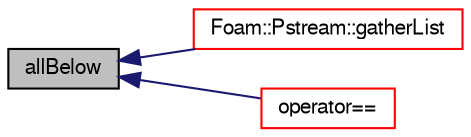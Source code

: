 digraph "allBelow"
{
  bgcolor="transparent";
  edge [fontname="FreeSans",fontsize="10",labelfontname="FreeSans",labelfontsize="10"];
  node [fontname="FreeSans",fontsize="10",shape=record];
  rankdir="LR";
  Node5199 [label="allBelow",height=0.2,width=0.4,color="black", fillcolor="grey75", style="filled", fontcolor="black"];
  Node5199 -> Node5200 [dir="back",color="midnightblue",fontsize="10",style="solid",fontname="FreeSans"];
  Node5200 [label="Foam::Pstream::gatherList",height=0.2,width=0.4,color="red",URL="$a26250.html#afbdf64fb42cd760690d51a9a321792d9",tooltip="Gather data but keep individual values separate. "];
  Node5199 -> Node5370 [dir="back",color="midnightblue",fontsize="10",style="solid",fontname="FreeSans"];
  Node5370 [label="operator==",height=0.2,width=0.4,color="red",URL="$a26274.html#a403df1763ef8184d717c71ef63d837d7"];
}
